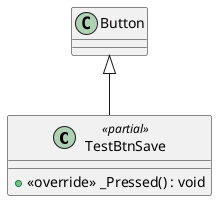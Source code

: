 @startuml
class TestBtnSave <<partial>> {
    + <<override>> _Pressed() : void
}
Button <|-- TestBtnSave
@enduml

